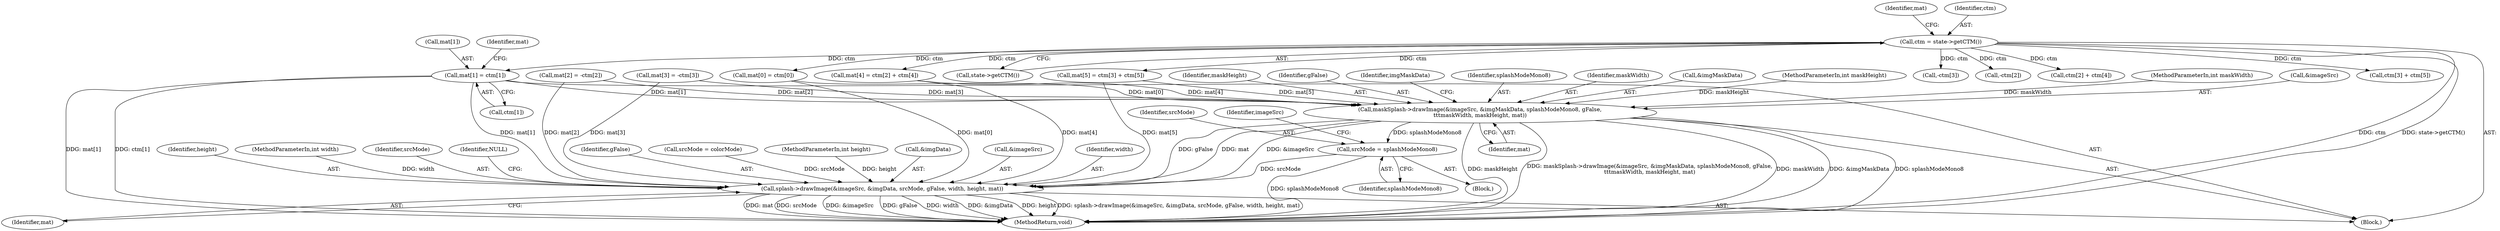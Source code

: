 digraph "0_poppler_7b2d314a61fd0e12f47c62996cb49ec0d1ba747a_12@array" {
"1000136" [label="(Call,mat[1] = ctm[1])"];
"1000126" [label="(Call,ctm = state->getCTM())"];
"1000274" [label="(Call,maskSplash->drawImage(&imageSrc, &imgMaskData, splashModeMono8, gFalse,\n\t\t\tmaskWidth, maskHeight, mat))"];
"1000637" [label="(Call,srcMode = splashModeMono8)"];
"1000645" [label="(Call,splash->drawImage(&imageSrc, &imgData, srcMode, gFalse, width, height, mat))"];
"1000285" [label="(Identifier,imgMaskData)"];
"1000648" [label="(Call,&imgData)"];
"1000279" [label="(Identifier,splashModeMono8)"];
"1000126" [label="(Call,ctm = state->getCTM())"];
"1000637" [label="(Call,srcMode = splashModeMono8)"];
"1000128" [label="(Call,state->getCTM())"];
"1000646" [label="(Call,&imageSrc)"];
"1000281" [label="(Identifier,maskWidth)"];
"1000151" [label="(Call,mat[3] = -ctm[3])"];
"1000137" [label="(Call,mat[1])"];
"1000143" [label="(Call,mat[2] = -ctm[2])"];
"1000652" [label="(Identifier,width)"];
"1000155" [label="(Call,-ctm[3])"];
"1000653" [label="(Identifier,height)"];
"1000111" [label="(Block,)"];
"1000277" [label="(Call,&imgMaskData)"];
"1000109" [label="(MethodParameterIn,int maskHeight)"];
"1000140" [label="(Call,ctm[1])"];
"1000104" [label="(MethodParameterIn,int width)"];
"1000636" [label="(Block,)"];
"1000650" [label="(Identifier,srcMode)"];
"1000136" [label="(Call,mat[1] = ctm[1])"];
"1000147" [label="(Call,-ctm[2])"];
"1000108" [label="(MethodParameterIn,int maskWidth)"];
"1000656" [label="(Identifier,NULL)"];
"1000129" [label="(Call,mat[0] = ctm[0])"];
"1000131" [label="(Identifier,mat)"];
"1000638" [label="(Identifier,srcMode)"];
"1000159" [label="(Call,mat[4] = ctm[2] + ctm[4])"];
"1000127" [label="(Identifier,ctm)"];
"1000163" [label="(Call,ctm[2] + ctm[4])"];
"1000275" [label="(Call,&imageSrc)"];
"1000282" [label="(Identifier,maskHeight)"];
"1000665" [label="(MethodReturn,void)"];
"1000645" [label="(Call,splash->drawImage(&imageSrc, &imgData, srcMode, gFalse, width, height, mat))"];
"1000654" [label="(Identifier,mat)"];
"1000283" [label="(Identifier,mat)"];
"1000274" [label="(Call,maskSplash->drawImage(&imageSrc, &imgMaskData, splashModeMono8, gFalse,\n\t\t\tmaskWidth, maskHeight, mat))"];
"1000280" [label="(Identifier,gFalse)"];
"1000170" [label="(Call,mat[5] = ctm[3] + ctm[5])"];
"1000174" [label="(Call,ctm[3] + ctm[5])"];
"1000639" [label="(Identifier,splashModeMono8)"];
"1000647" [label="(Identifier,imageSrc)"];
"1000145" [label="(Identifier,mat)"];
"1000651" [label="(Identifier,gFalse)"];
"1000642" [label="(Call,srcMode = colorMode)"];
"1000105" [label="(MethodParameterIn,int height)"];
"1000136" -> "1000111"  [label="AST: "];
"1000136" -> "1000140"  [label="CFG: "];
"1000137" -> "1000136"  [label="AST: "];
"1000140" -> "1000136"  [label="AST: "];
"1000145" -> "1000136"  [label="CFG: "];
"1000136" -> "1000665"  [label="DDG: ctm[1]"];
"1000136" -> "1000665"  [label="DDG: mat[1]"];
"1000126" -> "1000136"  [label="DDG: ctm"];
"1000136" -> "1000274"  [label="DDG: mat[1]"];
"1000136" -> "1000645"  [label="DDG: mat[1]"];
"1000126" -> "1000111"  [label="AST: "];
"1000126" -> "1000128"  [label="CFG: "];
"1000127" -> "1000126"  [label="AST: "];
"1000128" -> "1000126"  [label="AST: "];
"1000131" -> "1000126"  [label="CFG: "];
"1000126" -> "1000665"  [label="DDG: ctm"];
"1000126" -> "1000665"  [label="DDG: state->getCTM()"];
"1000126" -> "1000129"  [label="DDG: ctm"];
"1000126" -> "1000147"  [label="DDG: ctm"];
"1000126" -> "1000155"  [label="DDG: ctm"];
"1000126" -> "1000159"  [label="DDG: ctm"];
"1000126" -> "1000163"  [label="DDG: ctm"];
"1000126" -> "1000170"  [label="DDG: ctm"];
"1000126" -> "1000174"  [label="DDG: ctm"];
"1000274" -> "1000111"  [label="AST: "];
"1000274" -> "1000283"  [label="CFG: "];
"1000275" -> "1000274"  [label="AST: "];
"1000277" -> "1000274"  [label="AST: "];
"1000279" -> "1000274"  [label="AST: "];
"1000280" -> "1000274"  [label="AST: "];
"1000281" -> "1000274"  [label="AST: "];
"1000282" -> "1000274"  [label="AST: "];
"1000283" -> "1000274"  [label="AST: "];
"1000285" -> "1000274"  [label="CFG: "];
"1000274" -> "1000665"  [label="DDG: maskHeight"];
"1000274" -> "1000665"  [label="DDG: maskSplash->drawImage(&imageSrc, &imgMaskData, splashModeMono8, gFalse,\n\t\t\tmaskWidth, maskHeight, mat)"];
"1000274" -> "1000665"  [label="DDG: maskWidth"];
"1000274" -> "1000665"  [label="DDG: &imgMaskData"];
"1000274" -> "1000665"  [label="DDG: splashModeMono8"];
"1000108" -> "1000274"  [label="DDG: maskWidth"];
"1000109" -> "1000274"  [label="DDG: maskHeight"];
"1000129" -> "1000274"  [label="DDG: mat[0]"];
"1000159" -> "1000274"  [label="DDG: mat[4]"];
"1000151" -> "1000274"  [label="DDG: mat[3]"];
"1000143" -> "1000274"  [label="DDG: mat[2]"];
"1000170" -> "1000274"  [label="DDG: mat[5]"];
"1000274" -> "1000637"  [label="DDG: splashModeMono8"];
"1000274" -> "1000645"  [label="DDG: &imageSrc"];
"1000274" -> "1000645"  [label="DDG: gFalse"];
"1000274" -> "1000645"  [label="DDG: mat"];
"1000637" -> "1000636"  [label="AST: "];
"1000637" -> "1000639"  [label="CFG: "];
"1000638" -> "1000637"  [label="AST: "];
"1000639" -> "1000637"  [label="AST: "];
"1000647" -> "1000637"  [label="CFG: "];
"1000637" -> "1000665"  [label="DDG: splashModeMono8"];
"1000637" -> "1000645"  [label="DDG: srcMode"];
"1000645" -> "1000111"  [label="AST: "];
"1000645" -> "1000654"  [label="CFG: "];
"1000646" -> "1000645"  [label="AST: "];
"1000648" -> "1000645"  [label="AST: "];
"1000650" -> "1000645"  [label="AST: "];
"1000651" -> "1000645"  [label="AST: "];
"1000652" -> "1000645"  [label="AST: "];
"1000653" -> "1000645"  [label="AST: "];
"1000654" -> "1000645"  [label="AST: "];
"1000656" -> "1000645"  [label="CFG: "];
"1000645" -> "1000665"  [label="DDG: srcMode"];
"1000645" -> "1000665"  [label="DDG: &imageSrc"];
"1000645" -> "1000665"  [label="DDG: gFalse"];
"1000645" -> "1000665"  [label="DDG: width"];
"1000645" -> "1000665"  [label="DDG: &imgData"];
"1000645" -> "1000665"  [label="DDG: height"];
"1000645" -> "1000665"  [label="DDG: splash->drawImage(&imageSrc, &imgData, srcMode, gFalse, width, height, mat)"];
"1000645" -> "1000665"  [label="DDG: mat"];
"1000642" -> "1000645"  [label="DDG: srcMode"];
"1000104" -> "1000645"  [label="DDG: width"];
"1000105" -> "1000645"  [label="DDG: height"];
"1000129" -> "1000645"  [label="DDG: mat[0]"];
"1000159" -> "1000645"  [label="DDG: mat[4]"];
"1000151" -> "1000645"  [label="DDG: mat[3]"];
"1000143" -> "1000645"  [label="DDG: mat[2]"];
"1000170" -> "1000645"  [label="DDG: mat[5]"];
}
